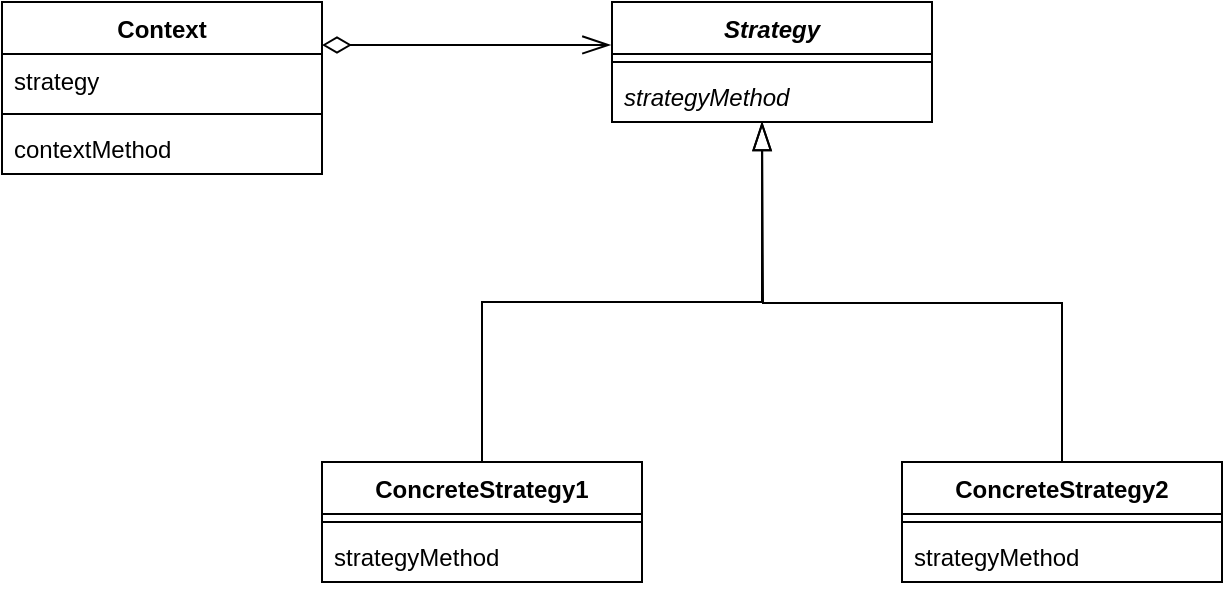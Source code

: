 <mxfile version="13.7.3" type="device"><diagram id="Q5am2L-4FyUKnpgikyXq" name="Page-1"><mxGraphModel dx="815" dy="517" grid="1" gridSize="10" guides="1" tooltips="1" connect="1" arrows="1" fold="1" page="1" pageScale="1" pageWidth="850" pageHeight="1100" math="0" shadow="0"><root><mxCell id="0"/><mxCell id="1" parent="0"/><mxCell id="bBSW1hfQJi4TpiOYcCOp-1" value="Strategy" style="swimlane;fontStyle=3;align=center;verticalAlign=top;childLayout=stackLayout;horizontal=1;startSize=26;horizontalStack=0;resizeParent=1;resizeParentMax=0;resizeLast=0;collapsible=1;marginBottom=0;fillColor=none;" vertex="1" parent="1"><mxGeometry x="425" y="200" width="160" height="60" as="geometry"/></mxCell><mxCell id="bBSW1hfQJi4TpiOYcCOp-3" value="" style="line;strokeWidth=1;fillColor=none;align=left;verticalAlign=middle;spacingTop=-1;spacingLeft=3;spacingRight=3;rotatable=0;labelPosition=right;points=[];portConstraint=eastwest;" vertex="1" parent="bBSW1hfQJi4TpiOYcCOp-1"><mxGeometry y="26" width="160" height="8" as="geometry"/></mxCell><mxCell id="bBSW1hfQJi4TpiOYcCOp-4" value="strategyMethod" style="text;strokeColor=none;fillColor=none;align=left;verticalAlign=top;spacingLeft=4;spacingRight=4;overflow=hidden;rotatable=0;points=[[0,0.5],[1,0.5]];portConstraint=eastwest;fontStyle=2" vertex="1" parent="bBSW1hfQJi4TpiOYcCOp-1"><mxGeometry y="34" width="160" height="26" as="geometry"/></mxCell><mxCell id="bBSW1hfQJi4TpiOYcCOp-12" style="edgeStyle=orthogonalEdgeStyle;rounded=0;orthogonalLoop=1;jettySize=auto;html=1;exitX=0.5;exitY=0;exitDx=0;exitDy=0;entryX=0.469;entryY=1;entryDx=0;entryDy=0;entryPerimeter=0;endSize=12;startSize=12;endArrow=blockThin;endFill=0;" edge="1" parent="1" source="bBSW1hfQJi4TpiOYcCOp-5" target="bBSW1hfQJi4TpiOYcCOp-4"><mxGeometry relative="1" as="geometry"/></mxCell><mxCell id="bBSW1hfQJi4TpiOYcCOp-5" value="ConcreteStrategy1" style="swimlane;fontStyle=1;align=center;verticalAlign=top;childLayout=stackLayout;horizontal=1;startSize=26;horizontalStack=0;resizeParent=1;resizeParentMax=0;resizeLast=0;collapsible=1;marginBottom=0;fillColor=none;" vertex="1" parent="1"><mxGeometry x="280" y="430" width="160" height="60" as="geometry"/></mxCell><mxCell id="bBSW1hfQJi4TpiOYcCOp-7" value="" style="line;strokeWidth=1;fillColor=none;align=left;verticalAlign=middle;spacingTop=-1;spacingLeft=3;spacingRight=3;rotatable=0;labelPosition=right;points=[];portConstraint=eastwest;" vertex="1" parent="bBSW1hfQJi4TpiOYcCOp-5"><mxGeometry y="26" width="160" height="8" as="geometry"/></mxCell><mxCell id="bBSW1hfQJi4TpiOYcCOp-8" value="strategyMethod" style="text;strokeColor=none;fillColor=none;align=left;verticalAlign=top;spacingLeft=4;spacingRight=4;overflow=hidden;rotatable=0;points=[[0,0.5],[1,0.5]];portConstraint=eastwest;" vertex="1" parent="bBSW1hfQJi4TpiOYcCOp-5"><mxGeometry y="34" width="160" height="26" as="geometry"/></mxCell><mxCell id="bBSW1hfQJi4TpiOYcCOp-14" style="edgeStyle=orthogonalEdgeStyle;rounded=0;orthogonalLoop=1;jettySize=auto;html=1;exitX=0.5;exitY=0;exitDx=0;exitDy=0;startSize=12;endArrow=blockThin;endFill=0;endSize=12;" edge="1" parent="1" source="bBSW1hfQJi4TpiOYcCOp-9"><mxGeometry relative="1" as="geometry"><mxPoint x="500" y="260" as="targetPoint"/></mxGeometry></mxCell><mxCell id="bBSW1hfQJi4TpiOYcCOp-9" value="ConcreteStrategy2" style="swimlane;fontStyle=1;align=center;verticalAlign=top;childLayout=stackLayout;horizontal=1;startSize=26;horizontalStack=0;resizeParent=1;resizeParentMax=0;resizeLast=0;collapsible=1;marginBottom=0;fillColor=none;" vertex="1" parent="1"><mxGeometry x="570" y="430" width="160" height="60" as="geometry"/></mxCell><mxCell id="bBSW1hfQJi4TpiOYcCOp-10" value="" style="line;strokeWidth=1;fillColor=none;align=left;verticalAlign=middle;spacingTop=-1;spacingLeft=3;spacingRight=3;rotatable=0;labelPosition=right;points=[];portConstraint=eastwest;" vertex="1" parent="bBSW1hfQJi4TpiOYcCOp-9"><mxGeometry y="26" width="160" height="8" as="geometry"/></mxCell><mxCell id="bBSW1hfQJi4TpiOYcCOp-11" value="strategyMethod" style="text;strokeColor=none;fillColor=none;align=left;verticalAlign=top;spacingLeft=4;spacingRight=4;overflow=hidden;rotatable=0;points=[[0,0.5],[1,0.5]];portConstraint=eastwest;" vertex="1" parent="bBSW1hfQJi4TpiOYcCOp-9"><mxGeometry y="34" width="160" height="26" as="geometry"/></mxCell><mxCell id="bBSW1hfQJi4TpiOYcCOp-19" style="edgeStyle=orthogonalEdgeStyle;rounded=0;orthogonalLoop=1;jettySize=auto;html=1;exitX=1;exitY=0.25;exitDx=0;exitDy=0;entryX=-0.005;entryY=0.358;entryDx=0;entryDy=0;entryPerimeter=0;startSize=12;endArrow=openThin;endFill=0;endSize=12;startArrow=diamondThin;startFill=0;" edge="1" parent="1" source="bBSW1hfQJi4TpiOYcCOp-15" target="bBSW1hfQJi4TpiOYcCOp-1"><mxGeometry relative="1" as="geometry"/></mxCell><mxCell id="bBSW1hfQJi4TpiOYcCOp-15" value="Context" style="swimlane;fontStyle=1;align=center;verticalAlign=top;childLayout=stackLayout;horizontal=1;startSize=26;horizontalStack=0;resizeParent=1;resizeParentMax=0;resizeLast=0;collapsible=1;marginBottom=0;fillColor=none;" vertex="1" parent="1"><mxGeometry x="120" y="200" width="160" height="86" as="geometry"/></mxCell><mxCell id="bBSW1hfQJi4TpiOYcCOp-16" value="strategy" style="text;strokeColor=none;fillColor=none;align=left;verticalAlign=top;spacingLeft=4;spacingRight=4;overflow=hidden;rotatable=0;points=[[0,0.5],[1,0.5]];portConstraint=eastwest;" vertex="1" parent="bBSW1hfQJi4TpiOYcCOp-15"><mxGeometry y="26" width="160" height="26" as="geometry"/></mxCell><mxCell id="bBSW1hfQJi4TpiOYcCOp-17" value="" style="line;strokeWidth=1;fillColor=none;align=left;verticalAlign=middle;spacingTop=-1;spacingLeft=3;spacingRight=3;rotatable=0;labelPosition=right;points=[];portConstraint=eastwest;" vertex="1" parent="bBSW1hfQJi4TpiOYcCOp-15"><mxGeometry y="52" width="160" height="8" as="geometry"/></mxCell><mxCell id="bBSW1hfQJi4TpiOYcCOp-18" value="contextMethod" style="text;strokeColor=none;fillColor=none;align=left;verticalAlign=top;spacingLeft=4;spacingRight=4;overflow=hidden;rotatable=0;points=[[0,0.5],[1,0.5]];portConstraint=eastwest;" vertex="1" parent="bBSW1hfQJi4TpiOYcCOp-15"><mxGeometry y="60" width="160" height="26" as="geometry"/></mxCell></root></mxGraphModel></diagram></mxfile>
